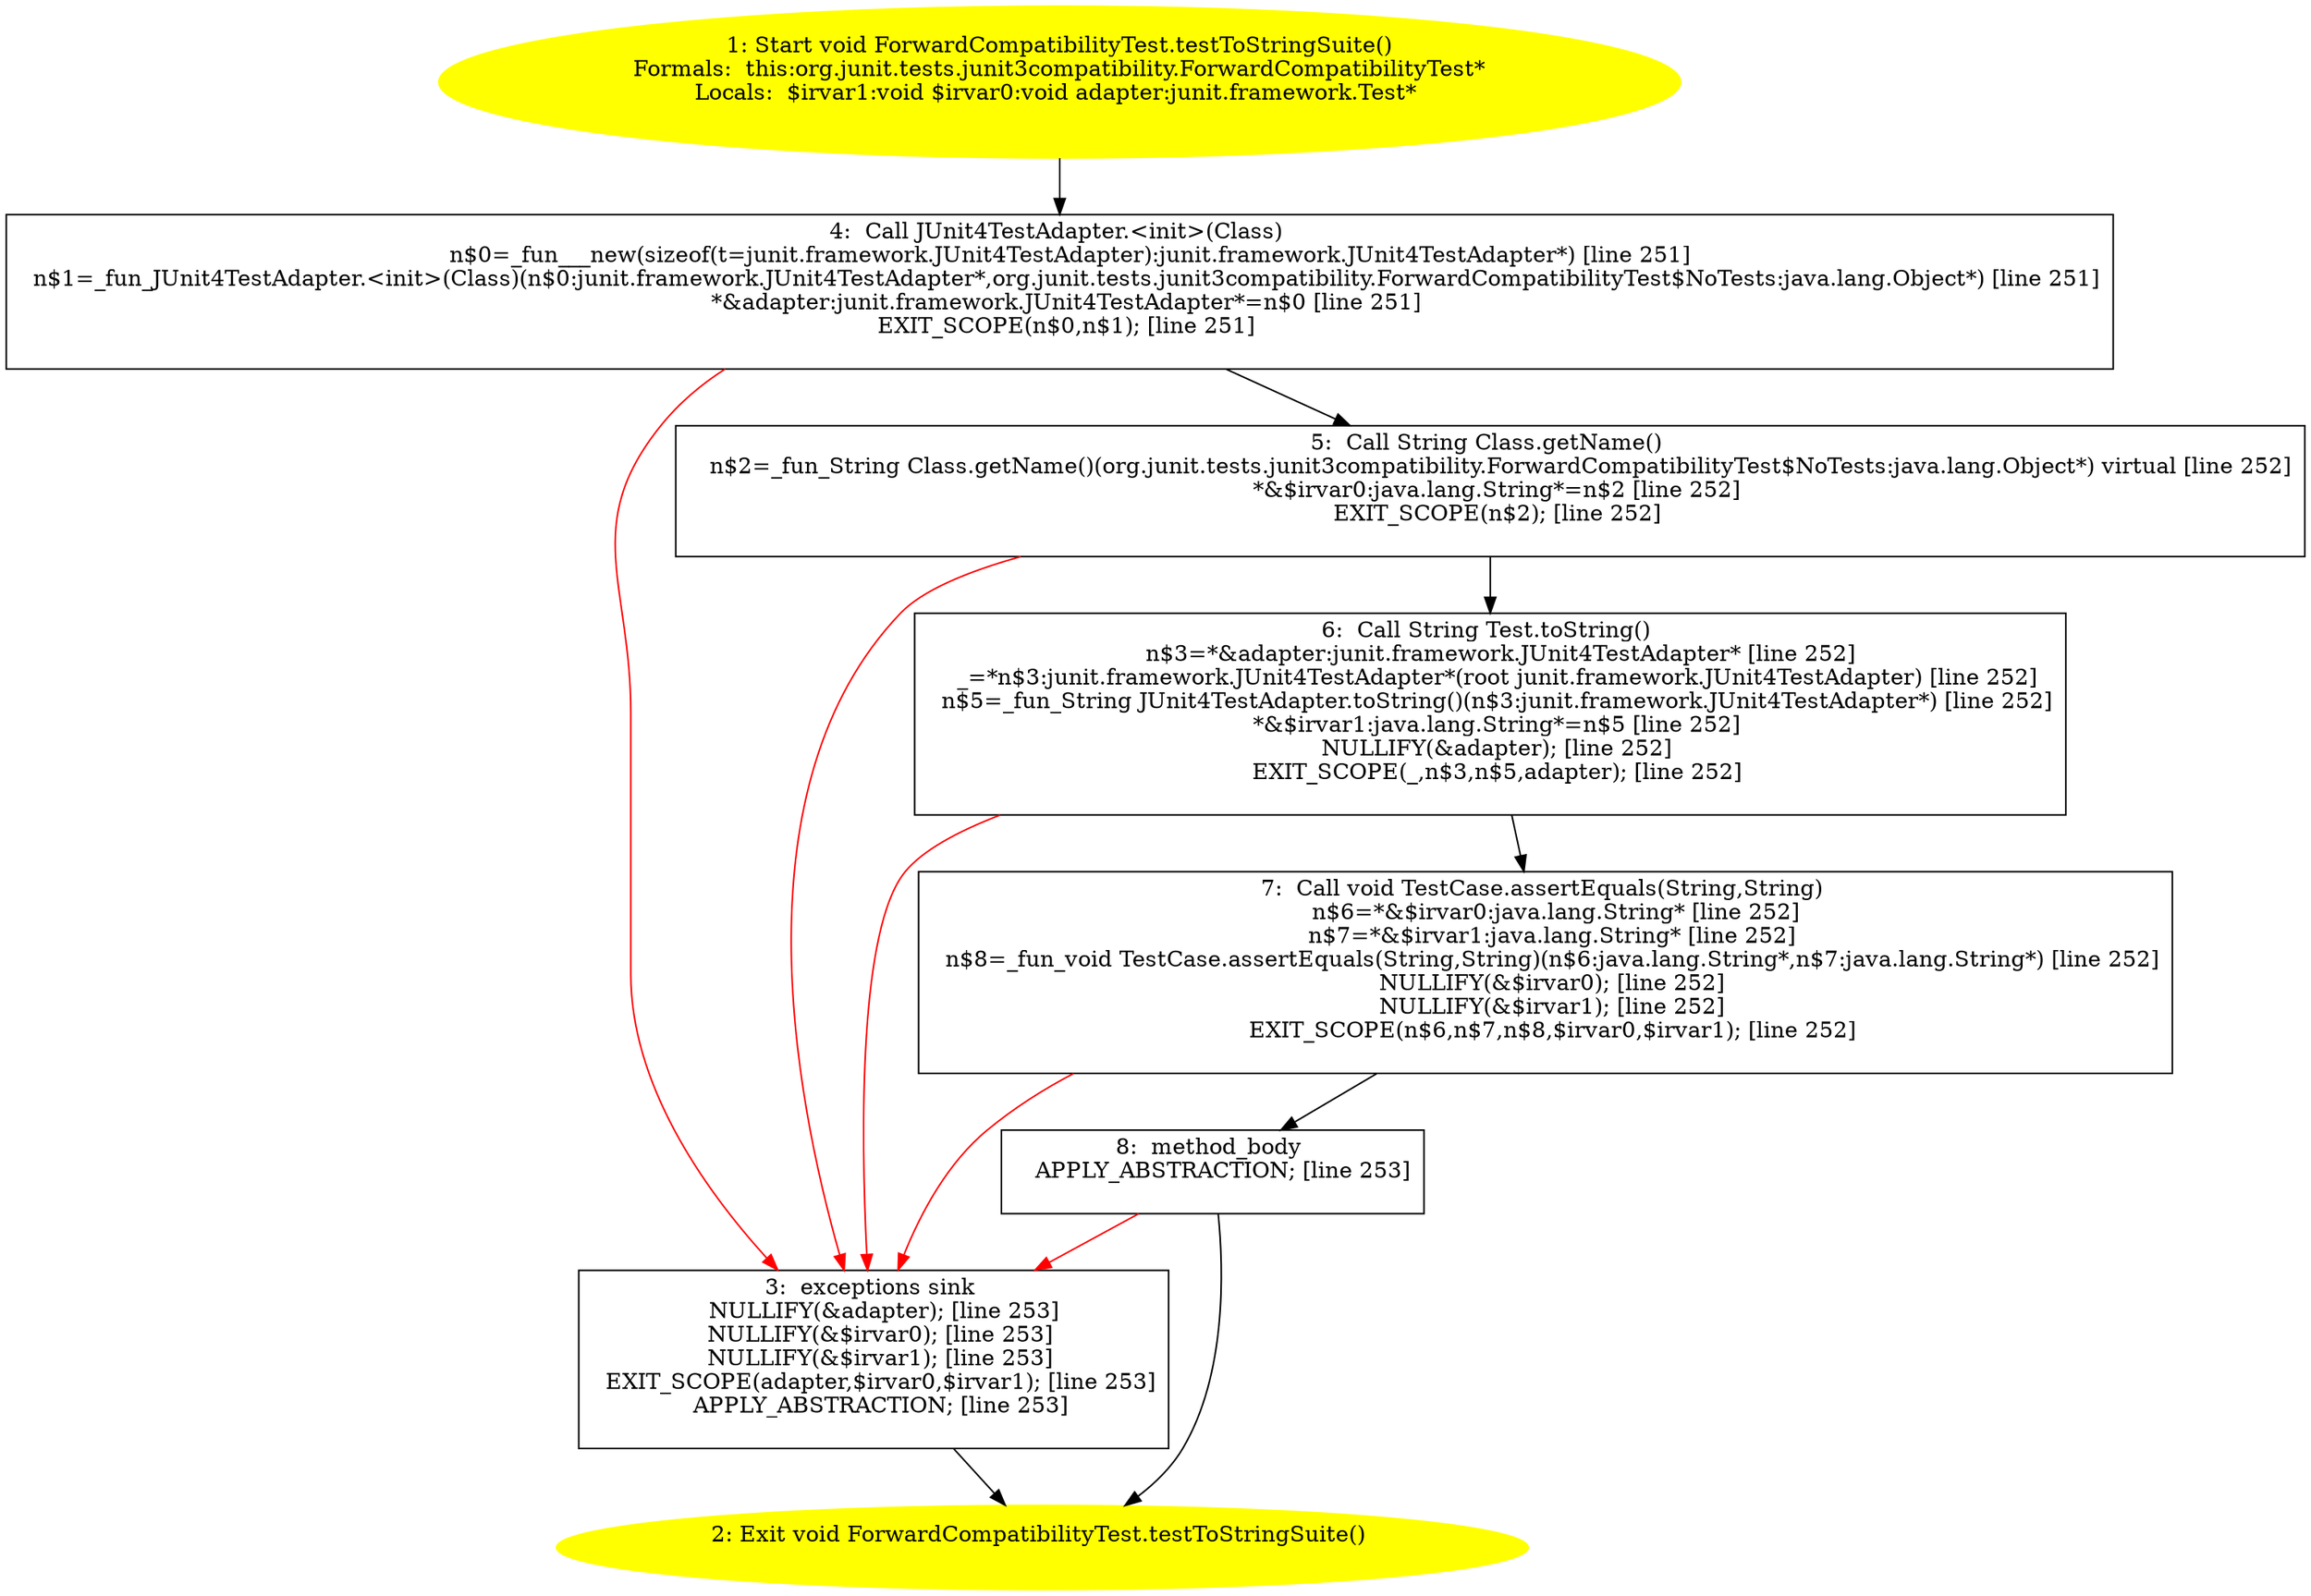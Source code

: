 /* @generated */
digraph cfg {
"org.junit.tests.junit3compatibility.ForwardCompatibilityTest.testToStringSuite():void.6cf7b7ff56ccef107566baba8d8a19e9_1" [label="1: Start void ForwardCompatibilityTest.testToStringSuite()\nFormals:  this:org.junit.tests.junit3compatibility.ForwardCompatibilityTest*\nLocals:  $irvar1:void $irvar0:void adapter:junit.framework.Test* \n  " color=yellow style=filled]
	

	 "org.junit.tests.junit3compatibility.ForwardCompatibilityTest.testToStringSuite():void.6cf7b7ff56ccef107566baba8d8a19e9_1" -> "org.junit.tests.junit3compatibility.ForwardCompatibilityTest.testToStringSuite():void.6cf7b7ff56ccef107566baba8d8a19e9_4" ;
"org.junit.tests.junit3compatibility.ForwardCompatibilityTest.testToStringSuite():void.6cf7b7ff56ccef107566baba8d8a19e9_2" [label="2: Exit void ForwardCompatibilityTest.testToStringSuite() \n  " color=yellow style=filled]
	

"org.junit.tests.junit3compatibility.ForwardCompatibilityTest.testToStringSuite():void.6cf7b7ff56ccef107566baba8d8a19e9_3" [label="3:  exceptions sink \n   NULLIFY(&adapter); [line 253]\n  NULLIFY(&$irvar0); [line 253]\n  NULLIFY(&$irvar1); [line 253]\n  EXIT_SCOPE(adapter,$irvar0,$irvar1); [line 253]\n  APPLY_ABSTRACTION; [line 253]\n " shape="box"]
	

	 "org.junit.tests.junit3compatibility.ForwardCompatibilityTest.testToStringSuite():void.6cf7b7ff56ccef107566baba8d8a19e9_3" -> "org.junit.tests.junit3compatibility.ForwardCompatibilityTest.testToStringSuite():void.6cf7b7ff56ccef107566baba8d8a19e9_2" ;
"org.junit.tests.junit3compatibility.ForwardCompatibilityTest.testToStringSuite():void.6cf7b7ff56ccef107566baba8d8a19e9_4" [label="4:  Call JUnit4TestAdapter.<init>(Class) \n   n$0=_fun___new(sizeof(t=junit.framework.JUnit4TestAdapter):junit.framework.JUnit4TestAdapter*) [line 251]\n  n$1=_fun_JUnit4TestAdapter.<init>(Class)(n$0:junit.framework.JUnit4TestAdapter*,org.junit.tests.junit3compatibility.ForwardCompatibilityTest$NoTests:java.lang.Object*) [line 251]\n  *&adapter:junit.framework.JUnit4TestAdapter*=n$0 [line 251]\n  EXIT_SCOPE(n$0,n$1); [line 251]\n " shape="box"]
	

	 "org.junit.tests.junit3compatibility.ForwardCompatibilityTest.testToStringSuite():void.6cf7b7ff56ccef107566baba8d8a19e9_4" -> "org.junit.tests.junit3compatibility.ForwardCompatibilityTest.testToStringSuite():void.6cf7b7ff56ccef107566baba8d8a19e9_5" ;
	 "org.junit.tests.junit3compatibility.ForwardCompatibilityTest.testToStringSuite():void.6cf7b7ff56ccef107566baba8d8a19e9_4" -> "org.junit.tests.junit3compatibility.ForwardCompatibilityTest.testToStringSuite():void.6cf7b7ff56ccef107566baba8d8a19e9_3" [color="red" ];
"org.junit.tests.junit3compatibility.ForwardCompatibilityTest.testToStringSuite():void.6cf7b7ff56ccef107566baba8d8a19e9_5" [label="5:  Call String Class.getName() \n   n$2=_fun_String Class.getName()(org.junit.tests.junit3compatibility.ForwardCompatibilityTest$NoTests:java.lang.Object*) virtual [line 252]\n  *&$irvar0:java.lang.String*=n$2 [line 252]\n  EXIT_SCOPE(n$2); [line 252]\n " shape="box"]
	

	 "org.junit.tests.junit3compatibility.ForwardCompatibilityTest.testToStringSuite():void.6cf7b7ff56ccef107566baba8d8a19e9_5" -> "org.junit.tests.junit3compatibility.ForwardCompatibilityTest.testToStringSuite():void.6cf7b7ff56ccef107566baba8d8a19e9_6" ;
	 "org.junit.tests.junit3compatibility.ForwardCompatibilityTest.testToStringSuite():void.6cf7b7ff56ccef107566baba8d8a19e9_5" -> "org.junit.tests.junit3compatibility.ForwardCompatibilityTest.testToStringSuite():void.6cf7b7ff56ccef107566baba8d8a19e9_3" [color="red" ];
"org.junit.tests.junit3compatibility.ForwardCompatibilityTest.testToStringSuite():void.6cf7b7ff56ccef107566baba8d8a19e9_6" [label="6:  Call String Test.toString() \n   n$3=*&adapter:junit.framework.JUnit4TestAdapter* [line 252]\n  _=*n$3:junit.framework.JUnit4TestAdapter*(root junit.framework.JUnit4TestAdapter) [line 252]\n  n$5=_fun_String JUnit4TestAdapter.toString()(n$3:junit.framework.JUnit4TestAdapter*) [line 252]\n  *&$irvar1:java.lang.String*=n$5 [line 252]\n  NULLIFY(&adapter); [line 252]\n  EXIT_SCOPE(_,n$3,n$5,adapter); [line 252]\n " shape="box"]
	

	 "org.junit.tests.junit3compatibility.ForwardCompatibilityTest.testToStringSuite():void.6cf7b7ff56ccef107566baba8d8a19e9_6" -> "org.junit.tests.junit3compatibility.ForwardCompatibilityTest.testToStringSuite():void.6cf7b7ff56ccef107566baba8d8a19e9_7" ;
	 "org.junit.tests.junit3compatibility.ForwardCompatibilityTest.testToStringSuite():void.6cf7b7ff56ccef107566baba8d8a19e9_6" -> "org.junit.tests.junit3compatibility.ForwardCompatibilityTest.testToStringSuite():void.6cf7b7ff56ccef107566baba8d8a19e9_3" [color="red" ];
"org.junit.tests.junit3compatibility.ForwardCompatibilityTest.testToStringSuite():void.6cf7b7ff56ccef107566baba8d8a19e9_7" [label="7:  Call void TestCase.assertEquals(String,String) \n   n$6=*&$irvar0:java.lang.String* [line 252]\n  n$7=*&$irvar1:java.lang.String* [line 252]\n  n$8=_fun_void TestCase.assertEquals(String,String)(n$6:java.lang.String*,n$7:java.lang.String*) [line 252]\n  NULLIFY(&$irvar0); [line 252]\n  NULLIFY(&$irvar1); [line 252]\n  EXIT_SCOPE(n$6,n$7,n$8,$irvar0,$irvar1); [line 252]\n " shape="box"]
	

	 "org.junit.tests.junit3compatibility.ForwardCompatibilityTest.testToStringSuite():void.6cf7b7ff56ccef107566baba8d8a19e9_7" -> "org.junit.tests.junit3compatibility.ForwardCompatibilityTest.testToStringSuite():void.6cf7b7ff56ccef107566baba8d8a19e9_8" ;
	 "org.junit.tests.junit3compatibility.ForwardCompatibilityTest.testToStringSuite():void.6cf7b7ff56ccef107566baba8d8a19e9_7" -> "org.junit.tests.junit3compatibility.ForwardCompatibilityTest.testToStringSuite():void.6cf7b7ff56ccef107566baba8d8a19e9_3" [color="red" ];
"org.junit.tests.junit3compatibility.ForwardCompatibilityTest.testToStringSuite():void.6cf7b7ff56ccef107566baba8d8a19e9_8" [label="8:  method_body \n   APPLY_ABSTRACTION; [line 253]\n " shape="box"]
	

	 "org.junit.tests.junit3compatibility.ForwardCompatibilityTest.testToStringSuite():void.6cf7b7ff56ccef107566baba8d8a19e9_8" -> "org.junit.tests.junit3compatibility.ForwardCompatibilityTest.testToStringSuite():void.6cf7b7ff56ccef107566baba8d8a19e9_2" ;
	 "org.junit.tests.junit3compatibility.ForwardCompatibilityTest.testToStringSuite():void.6cf7b7ff56ccef107566baba8d8a19e9_8" -> "org.junit.tests.junit3compatibility.ForwardCompatibilityTest.testToStringSuite():void.6cf7b7ff56ccef107566baba8d8a19e9_3" [color="red" ];
}
